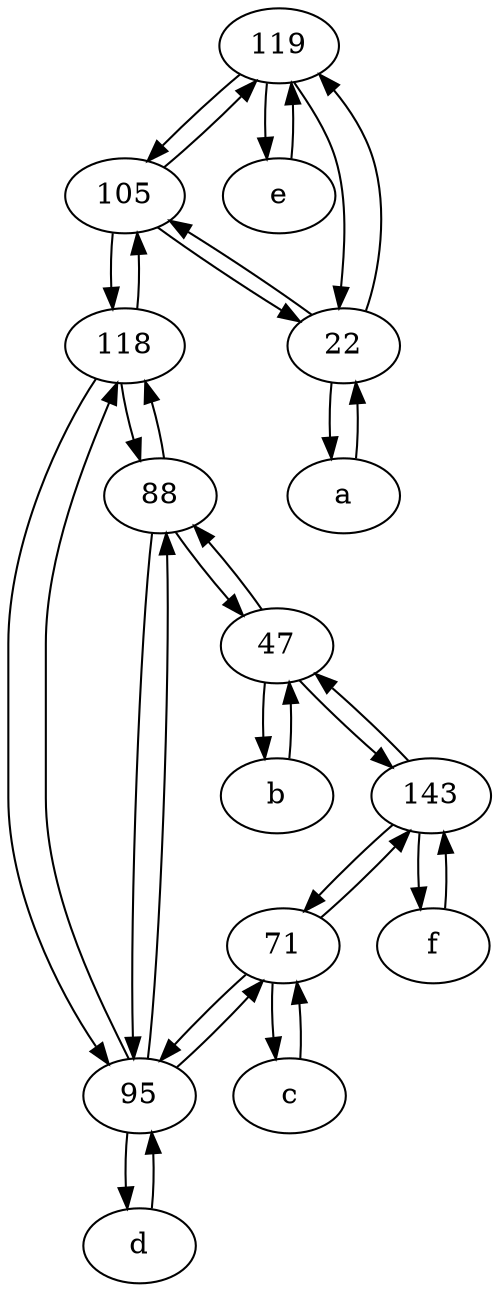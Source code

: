 digraph  {
	119;
	47;
	105;
	95;
	e [pos="30,50!"];
	c [pos="20,10!"];
	71;
	a [pos="40,10!"];
	d [pos="20,30!"];
	b [pos="50,20!"];
	f [pos="15,45!"];
	88;
	22;
	118;
	143;
	88 -> 118;
	71 -> 95;
	95 -> d;
	47 -> 88;
	95 -> 118;
	d -> 95;
	95 -> 88;
	105 -> 119;
	95 -> 71;
	119 -> 22;
	118 -> 105;
	143 -> 47;
	88 -> 47;
	88 -> 95;
	119 -> e;
	143 -> 71;
	118 -> 88;
	c -> 71;
	e -> 119;
	22 -> 105;
	b -> 47;
	105 -> 118;
	143 -> f;
	22 -> 119;
	f -> 143;
	47 -> 143;
	47 -> b;
	71 -> c;
	a -> 22;
	118 -> 95;
	119 -> 105;
	71 -> 143;
	22 -> a;
	105 -> 22;

	}